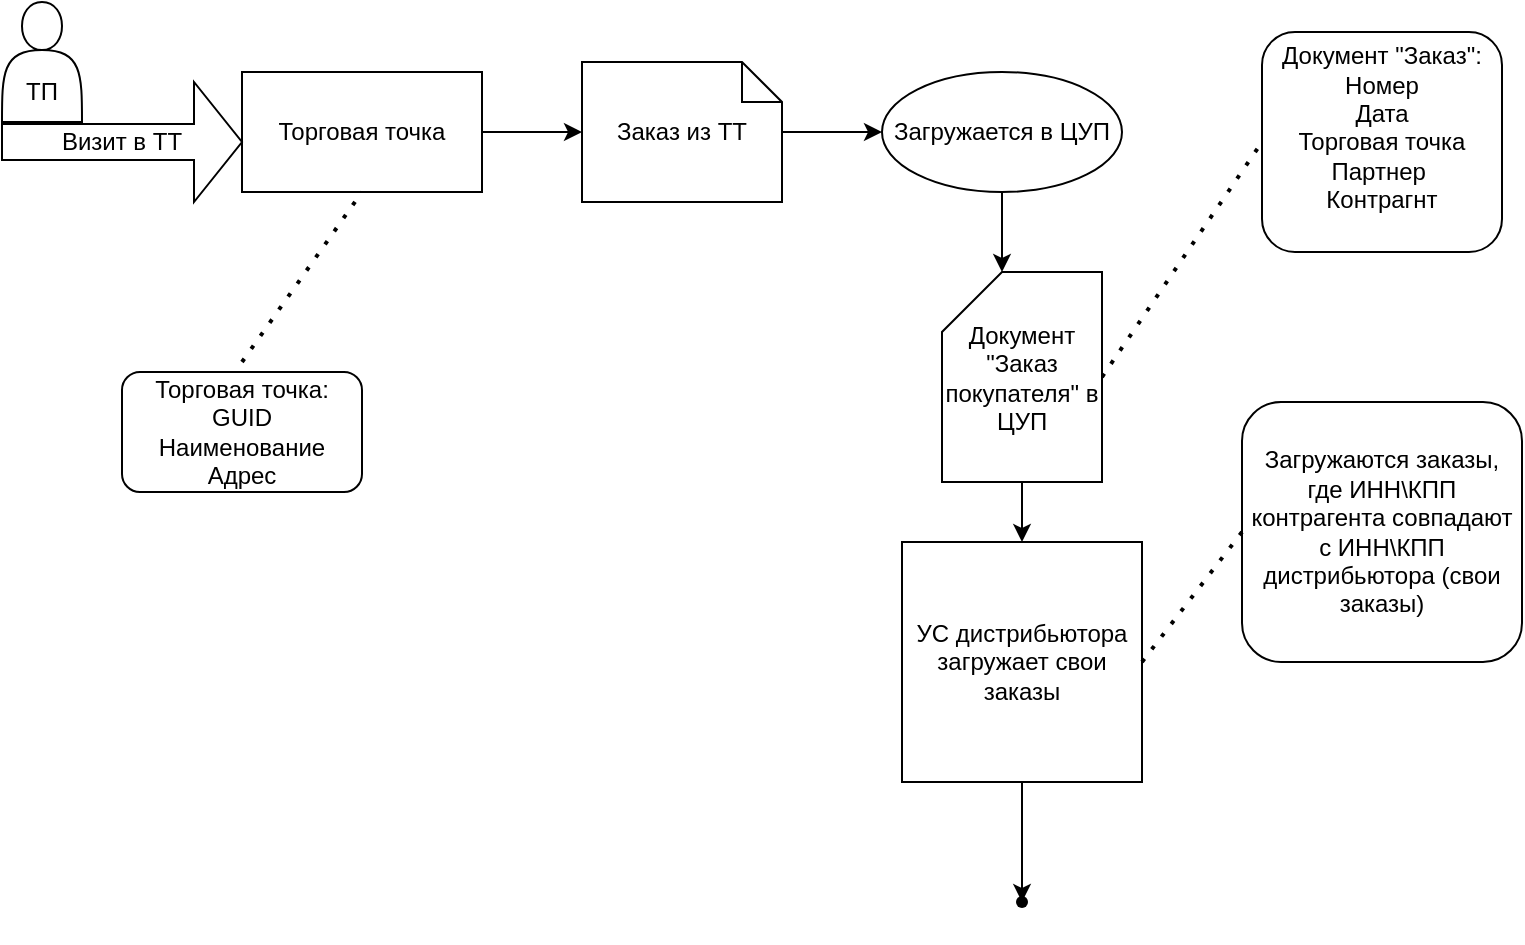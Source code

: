 <mxfile version="18.1.2" type="github">
  <diagram id="iY0uc3Va2FA-GXyFmrtg" name="Page-1">
    <mxGraphModel dx="1038" dy="588" grid="1" gridSize="10" guides="1" tooltips="1" connect="1" arrows="1" fold="1" page="1" pageScale="1" pageWidth="850" pageHeight="1100" math="0" shadow="0">
      <root>
        <mxCell id="0" />
        <mxCell id="1" parent="0" />
        <UserObject label="Торговая точка" treeRoot="1" id="c50dAz1bMl7MX0NDxLE4-7">
          <mxCell style="whiteSpace=wrap;html=1;align=center;treeFolding=1;treeMoving=1;newEdgeStyle={&quot;edgeStyle&quot;:&quot;elbowEdgeStyle&quot;,&quot;startArrow&quot;:&quot;none&quot;,&quot;endArrow&quot;:&quot;none&quot;};" vertex="1" parent="1">
            <mxGeometry x="160" y="85" width="120" height="60" as="geometry" />
          </mxCell>
        </UserObject>
        <mxCell id="c50dAz1bMl7MX0NDxLE4-12" value="&lt;br&gt;&lt;br&gt;ТП" style="shape=actor;whiteSpace=wrap;html=1;" vertex="1" parent="1">
          <mxGeometry x="40" y="50" width="40" height="60" as="geometry" />
        </mxCell>
        <mxCell id="c50dAz1bMl7MX0NDxLE4-18" value="" style="edgeStyle=orthogonalEdgeStyle;rounded=0;orthogonalLoop=1;jettySize=auto;html=1;" edge="1" parent="1" source="c50dAz1bMl7MX0NDxLE4-13" target="c50dAz1bMl7MX0NDxLE4-17">
          <mxGeometry relative="1" as="geometry" />
        </mxCell>
        <mxCell id="c50dAz1bMl7MX0NDxLE4-13" value="Заказ из ТТ" style="shape=note;size=20;whiteSpace=wrap;html=1;" vertex="1" parent="1">
          <mxGeometry x="330" y="80" width="100" height="70" as="geometry" />
        </mxCell>
        <mxCell id="c50dAz1bMl7MX0NDxLE4-14" value="" style="edgeStyle=elbowEdgeStyle;elbow=horizontal;endArrow=classic;html=1;rounded=0;exitX=1;exitY=0.5;exitDx=0;exitDy=0;entryX=0;entryY=0.5;entryDx=0;entryDy=0;entryPerimeter=0;" edge="1" parent="1" source="c50dAz1bMl7MX0NDxLE4-7" target="c50dAz1bMl7MX0NDxLE4-13">
          <mxGeometry width="50" height="50" relative="1" as="geometry">
            <mxPoint x="200" y="140" as="sourcePoint" />
            <mxPoint x="250" y="90" as="targetPoint" />
          </mxGeometry>
        </mxCell>
        <mxCell id="c50dAz1bMl7MX0NDxLE4-17" value="Загружается в ЦУП" style="ellipse;whiteSpace=wrap;html=1;" vertex="1" parent="1">
          <mxGeometry x="480" y="85" width="120" height="60" as="geometry" />
        </mxCell>
        <mxCell id="c50dAz1bMl7MX0NDxLE4-24" value="Визит в ТТ" style="shape=singleArrow;whiteSpace=wrap;html=1;" vertex="1" parent="1">
          <mxGeometry x="40" y="90" width="120" height="60" as="geometry" />
        </mxCell>
        <mxCell id="c50dAz1bMl7MX0NDxLE4-29" value="Торговая точка:&lt;br&gt;GUID&lt;br&gt;Наименование&lt;br&gt;Адрес" style="rounded=1;whiteSpace=wrap;html=1;" vertex="1" parent="1">
          <mxGeometry x="100" y="235" width="120" height="60" as="geometry" />
        </mxCell>
        <mxCell id="c50dAz1bMl7MX0NDxLE4-30" value="" style="endArrow=none;dashed=1;html=1;dashPattern=1 3;strokeWidth=2;rounded=0;entryX=0.5;entryY=1;entryDx=0;entryDy=0;" edge="1" parent="1" target="c50dAz1bMl7MX0NDxLE4-7">
          <mxGeometry width="50" height="50" relative="1" as="geometry">
            <mxPoint x="160" y="230" as="sourcePoint" />
            <mxPoint x="210" y="180" as="targetPoint" />
          </mxGeometry>
        </mxCell>
        <mxCell id="c50dAz1bMl7MX0NDxLE4-31" value="Документ &quot;Заказ&quot;:&lt;br&gt;Номер&lt;br&gt;Дата&lt;br&gt;Торговая точка&lt;br&gt;Партнер&amp;nbsp;&lt;br&gt;Контрагнт&lt;br&gt;&lt;br&gt;" style="rounded=1;whiteSpace=wrap;html=1;" vertex="1" parent="1">
          <mxGeometry x="670" y="65" width="120" height="110" as="geometry" />
        </mxCell>
        <mxCell id="c50dAz1bMl7MX0NDxLE4-32" value="" style="endArrow=none;dashed=1;html=1;dashPattern=1 3;strokeWidth=2;rounded=0;entryX=0;entryY=0.5;entryDx=0;entryDy=0;exitX=1;exitY=0.5;exitDx=0;exitDy=0;exitPerimeter=0;" edge="1" parent="1" source="c50dAz1bMl7MX0NDxLE4-33" target="c50dAz1bMl7MX0NDxLE4-31">
          <mxGeometry width="50" height="50" relative="1" as="geometry">
            <mxPoint x="600" y="90" as="sourcePoint" />
            <mxPoint x="650" y="40" as="targetPoint" />
          </mxGeometry>
        </mxCell>
        <mxCell id="c50dAz1bMl7MX0NDxLE4-36" value="" style="edgeStyle=orthogonalEdgeStyle;rounded=0;orthogonalLoop=1;jettySize=auto;html=1;" edge="1" parent="1" source="c50dAz1bMl7MX0NDxLE4-33" target="c50dAz1bMl7MX0NDxLE4-35">
          <mxGeometry relative="1" as="geometry" />
        </mxCell>
        <mxCell id="c50dAz1bMl7MX0NDxLE4-33" value="Документ &quot;Заказ покупателя&quot; в ЦУП" style="shape=card;whiteSpace=wrap;html=1;" vertex="1" parent="1">
          <mxGeometry x="510" y="185" width="80" height="105" as="geometry" />
        </mxCell>
        <mxCell id="c50dAz1bMl7MX0NDxLE4-34" value="" style="endArrow=classic;html=1;rounded=0;exitX=0.5;exitY=1;exitDx=0;exitDy=0;entryX=0;entryY=0;entryDx=30;entryDy=0;entryPerimeter=0;" edge="1" parent="1" source="c50dAz1bMl7MX0NDxLE4-17" target="c50dAz1bMl7MX0NDxLE4-33">
          <mxGeometry width="50" height="50" relative="1" as="geometry">
            <mxPoint x="680" y="210" as="sourcePoint" />
            <mxPoint x="730" y="160" as="targetPoint" />
          </mxGeometry>
        </mxCell>
        <mxCell id="c50dAz1bMl7MX0NDxLE4-41" value="" style="edgeStyle=orthogonalEdgeStyle;rounded=0;orthogonalLoop=1;jettySize=auto;html=1;" edge="1" parent="1" source="c50dAz1bMl7MX0NDxLE4-35" target="c50dAz1bMl7MX0NDxLE4-40">
          <mxGeometry relative="1" as="geometry" />
        </mxCell>
        <mxCell id="c50dAz1bMl7MX0NDxLE4-35" value="УС дистрибьютора загружает свои заказы" style="whiteSpace=wrap;html=1;" vertex="1" parent="1">
          <mxGeometry x="490" y="320" width="120" height="120" as="geometry" />
        </mxCell>
        <mxCell id="c50dAz1bMl7MX0NDxLE4-37" value="Загружаются заказы, где ИНН\КПП контрагента совпадают с ИНН\КПП дистрибьютора (свои заказы)&lt;br&gt;" style="rounded=1;whiteSpace=wrap;html=1;" vertex="1" parent="1">
          <mxGeometry x="660" y="250" width="140" height="130" as="geometry" />
        </mxCell>
        <mxCell id="c50dAz1bMl7MX0NDxLE4-39" value="" style="endArrow=none;dashed=1;html=1;dashPattern=1 3;strokeWidth=2;rounded=0;entryX=0;entryY=0.5;entryDx=0;entryDy=0;exitX=1;exitY=0.5;exitDx=0;exitDy=0;" edge="1" parent="1" source="c50dAz1bMl7MX0NDxLE4-35" target="c50dAz1bMl7MX0NDxLE4-37">
          <mxGeometry width="50" height="50" relative="1" as="geometry">
            <mxPoint x="640" y="450" as="sourcePoint" />
            <mxPoint x="690" y="400" as="targetPoint" />
          </mxGeometry>
        </mxCell>
        <mxCell id="c50dAz1bMl7MX0NDxLE4-40" value="" style="shape=waypoint;sketch=0;size=6;pointerEvents=1;points=[];fillColor=default;resizable=0;rotatable=0;perimeter=centerPerimeter;snapToPoint=1;" vertex="1" parent="1">
          <mxGeometry x="530" y="480" width="40" height="40" as="geometry" />
        </mxCell>
      </root>
    </mxGraphModel>
  </diagram>
</mxfile>
